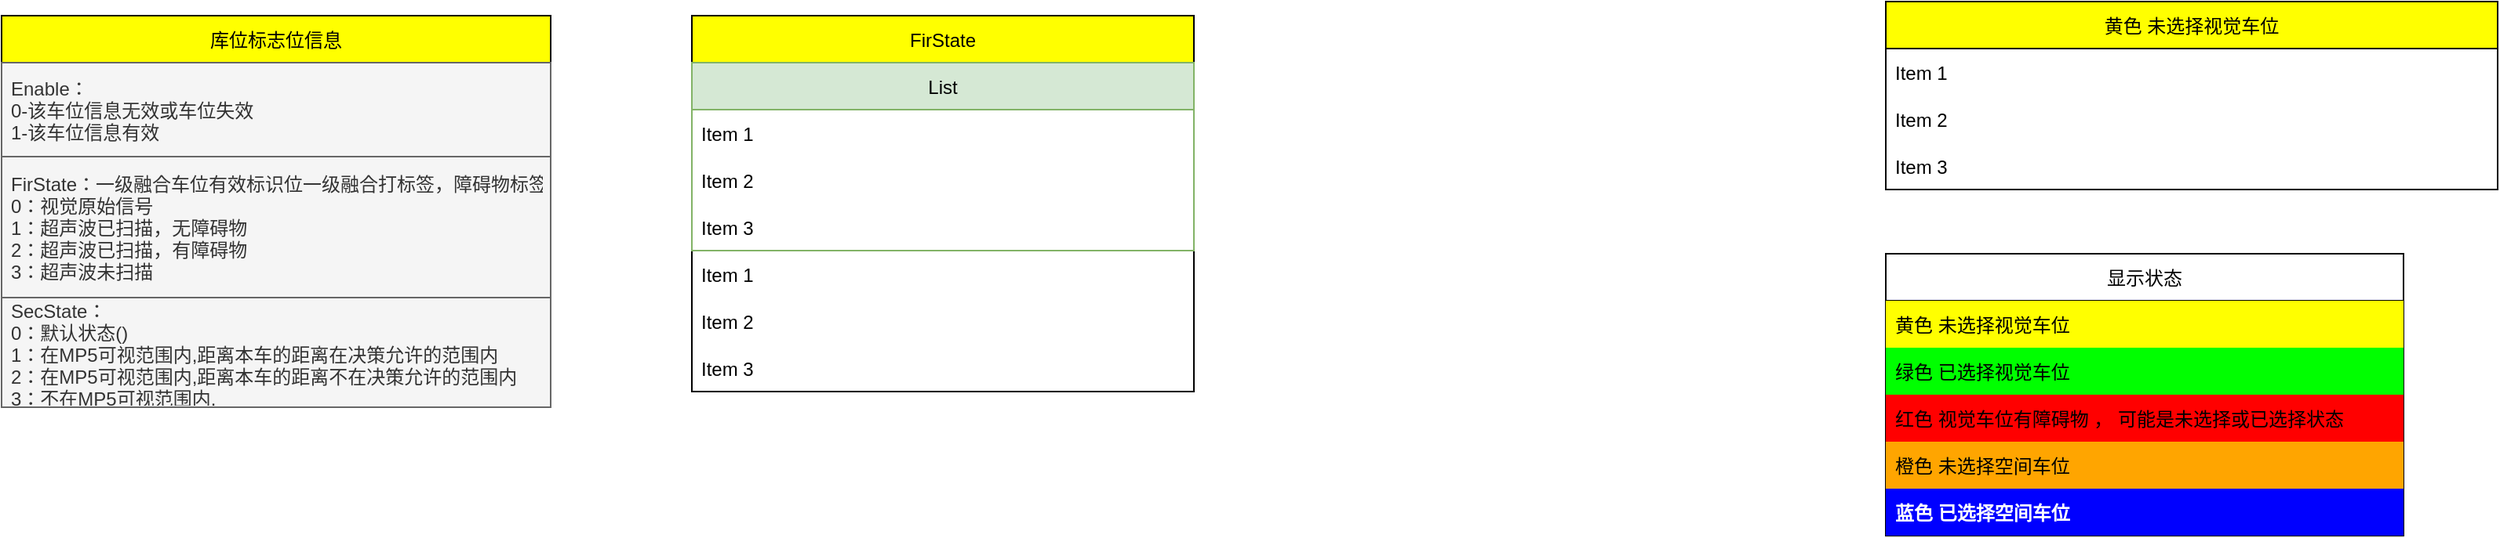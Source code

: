 <mxfile version="15.5.0" type="github">
  <diagram id="82PmtIhgX8jkiUEYPpQO" name="第 1 页">
    <mxGraphModel dx="1038" dy="536" grid="1" gridSize="10" guides="1" tooltips="1" connect="1" arrows="1" fold="1" page="1" pageScale="1" pageWidth="827" pageHeight="1169" math="0" shadow="0">
      <root>
        <mxCell id="0" />
        <mxCell id="1" parent="0" />
        <mxCell id="EbNDTZ_1CjkCkVcdBUa7-1" value="显示状态" style="swimlane;fontStyle=0;childLayout=stackLayout;horizontal=1;startSize=30;horizontalStack=0;resizeParent=1;resizeParentMax=0;resizeLast=0;collapsible=1;marginBottom=0;" parent="1" vertex="1">
          <mxGeometry x="1241" y="231" width="330" height="180" as="geometry" />
        </mxCell>
        <mxCell id="EbNDTZ_1CjkCkVcdBUa7-2" value="黄色   未选择视觉车位 " style="text;strokeColor=none;fillColor=#FFFF00;align=left;verticalAlign=middle;spacingLeft=4;spacingRight=4;overflow=hidden;points=[[0,0.5],[1,0.5]];portConstraint=eastwest;rotatable=0;" parent="EbNDTZ_1CjkCkVcdBUa7-1" vertex="1">
          <mxGeometry y="30" width="330" height="30" as="geometry" />
        </mxCell>
        <mxCell id="EbNDTZ_1CjkCkVcdBUa7-3" value="绿色 已选择视觉车位" style="text;strokeColor=none;fillColor=#00FF00;align=left;verticalAlign=middle;spacingLeft=4;spacingRight=4;overflow=hidden;points=[[0,0.5],[1,0.5]];portConstraint=eastwest;rotatable=0;" parent="EbNDTZ_1CjkCkVcdBUa7-1" vertex="1">
          <mxGeometry y="60" width="330" height="30" as="geometry" />
        </mxCell>
        <mxCell id="EbNDTZ_1CjkCkVcdBUa7-6" value="红色  视觉车位有障碍物 ， 可能是未选择或已选择状态" style="text;strokeColor=none;fillColor=#FF0000;align=left;verticalAlign=middle;spacingLeft=4;spacingRight=4;overflow=hidden;points=[[0,0.5],[1,0.5]];portConstraint=eastwest;rotatable=0;" parent="EbNDTZ_1CjkCkVcdBUa7-1" vertex="1">
          <mxGeometry y="90" width="330" height="30" as="geometry" />
        </mxCell>
        <mxCell id="EbNDTZ_1CjkCkVcdBUa7-4" value="橙色   未选择空间车位" style="text;strokeColor=none;fillColor=#FFA500;align=left;verticalAlign=middle;spacingLeft=4;spacingRight=4;overflow=hidden;points=[[0,0.5],[1,0.5]];portConstraint=eastwest;rotatable=0;" parent="EbNDTZ_1CjkCkVcdBUa7-1" vertex="1">
          <mxGeometry y="120" width="330" height="30" as="geometry" />
        </mxCell>
        <mxCell id="EbNDTZ_1CjkCkVcdBUa7-5" value="蓝色 已选择空间车位" style="text;strokeColor=none;fillColor=#0000FF;align=left;verticalAlign=middle;spacingLeft=4;spacingRight=4;overflow=hidden;points=[[0,0.5],[1,0.5]];portConstraint=eastwest;rotatable=0;fontStyle=1;fontColor=#FFFFFF;" parent="EbNDTZ_1CjkCkVcdBUa7-1" vertex="1">
          <mxGeometry y="150" width="330" height="30" as="geometry" />
        </mxCell>
        <mxCell id="EbNDTZ_1CjkCkVcdBUa7-11" value="库位标志位信息" style="swimlane;fontStyle=0;childLayout=stackLayout;horizontal=1;startSize=30;horizontalStack=0;resizeParent=1;resizeParentMax=0;resizeLast=0;collapsible=1;marginBottom=0;fontColor=#000000;fillColor=#FFFF00;" parent="1" vertex="1">
          <mxGeometry x="40" y="79" width="350" height="250" as="geometry" />
        </mxCell>
        <mxCell id="EbNDTZ_1CjkCkVcdBUa7-13" value="Enable：&#xa;0-该车位信息无效或车位失效&#xa;1-该车位信息有效" style="text;strokeColor=#666666;fillColor=#f5f5f5;align=left;verticalAlign=middle;spacingLeft=4;spacingRight=4;overflow=hidden;points=[[0,0.5],[1,0.5]];portConstraint=eastwest;rotatable=0;fontColor=#333333;" parent="EbNDTZ_1CjkCkVcdBUa7-11" vertex="1">
          <mxGeometry y="30" width="350" height="60" as="geometry" />
        </mxCell>
        <mxCell id="EbNDTZ_1CjkCkVcdBUa7-12" value="FirState：一级融合车位有效标识位一级融合打标签，障碍物标签）&#xa;0：视觉原始信号&#xa;1：超声波已扫描，无障碍物&#xa;2：超声波已扫描，有障碍物&#xa;3：超声波未扫描" style="text;strokeColor=#666666;fillColor=#f5f5f5;align=left;verticalAlign=middle;spacingLeft=4;spacingRight=4;overflow=hidden;points=[[0,0.5],[1,0.5]];portConstraint=eastwest;rotatable=0;fontColor=#333333;" parent="EbNDTZ_1CjkCkVcdBUa7-11" vertex="1">
          <mxGeometry y="90" width="350" height="90" as="geometry" />
        </mxCell>
        <mxCell id="EbNDTZ_1CjkCkVcdBUa7-14" value="SecState：&#xa;0：默认状态()&#xa;1：在MP5可视范围内,距离本车的距离在决策允许的范围内&#xa;2：在MP5可视范围内,距离本车的距离不在决策允许的范围内&#xa;3：不在MP5可视范围内.&#xa;&#xa;" style="text;strokeColor=#666666;fillColor=#f5f5f5;align=left;verticalAlign=middle;spacingLeft=4;spacingRight=4;overflow=hidden;points=[[0,0.5],[1,0.5]];portConstraint=eastwest;rotatable=0;fontColor=#333333;" parent="EbNDTZ_1CjkCkVcdBUa7-11" vertex="1">
          <mxGeometry y="180" width="350" height="70" as="geometry" />
        </mxCell>
        <mxCell id="EbNDTZ_1CjkCkVcdBUa7-15" value="黄色   未选择视觉车位 " style="swimlane;fontStyle=0;childLayout=stackLayout;horizontal=1;startSize=30;horizontalStack=0;resizeParent=1;resizeParentMax=0;resizeLast=0;collapsible=1;marginBottom=0;fontColor=#000000;fillColor=#FFFF00;" parent="1" vertex="1">
          <mxGeometry x="1241" y="70" width="390" height="120" as="geometry" />
        </mxCell>
        <mxCell id="EbNDTZ_1CjkCkVcdBUa7-16" value="Item 1" style="text;strokeColor=none;fillColor=none;align=left;verticalAlign=middle;spacingLeft=4;spacingRight=4;overflow=hidden;points=[[0,0.5],[1,0.5]];portConstraint=eastwest;rotatable=0;fontColor=#000000;" parent="EbNDTZ_1CjkCkVcdBUa7-15" vertex="1">
          <mxGeometry y="30" width="390" height="30" as="geometry" />
        </mxCell>
        <mxCell id="EbNDTZ_1CjkCkVcdBUa7-17" value="Item 2" style="text;strokeColor=none;fillColor=none;align=left;verticalAlign=middle;spacingLeft=4;spacingRight=4;overflow=hidden;points=[[0,0.5],[1,0.5]];portConstraint=eastwest;rotatable=0;fontColor=#000000;" parent="EbNDTZ_1CjkCkVcdBUa7-15" vertex="1">
          <mxGeometry y="60" width="390" height="30" as="geometry" />
        </mxCell>
        <mxCell id="EbNDTZ_1CjkCkVcdBUa7-18" value="Item 3" style="text;strokeColor=none;fillColor=none;align=left;verticalAlign=middle;spacingLeft=4;spacingRight=4;overflow=hidden;points=[[0,0.5],[1,0.5]];portConstraint=eastwest;rotatable=0;fontColor=#000000;" parent="EbNDTZ_1CjkCkVcdBUa7-15" vertex="1">
          <mxGeometry y="90" width="390" height="30" as="geometry" />
        </mxCell>
        <mxCell id="WpMTkYlcCkgaBXwrseWi-1" value="FirState" style="swimlane;fontStyle=0;childLayout=stackLayout;horizontal=1;startSize=30;horizontalStack=0;resizeParent=1;resizeParentMax=0;resizeLast=0;collapsible=1;marginBottom=0;fillColor=#FFFF00;" vertex="1" parent="1">
          <mxGeometry x="480" y="79" width="320" height="240" as="geometry" />
        </mxCell>
        <mxCell id="WpMTkYlcCkgaBXwrseWi-5" value="List" style="swimlane;fontStyle=0;childLayout=stackLayout;horizontal=1;startSize=30;horizontalStack=0;resizeParent=1;resizeParentMax=0;resizeLast=0;collapsible=1;marginBottom=0;fillColor=#d5e8d4;strokeColor=#82b366;" vertex="1" parent="WpMTkYlcCkgaBXwrseWi-1">
          <mxGeometry y="30" width="320" height="120" as="geometry" />
        </mxCell>
        <mxCell id="WpMTkYlcCkgaBXwrseWi-6" value="Item 1" style="text;strokeColor=none;fillColor=none;align=left;verticalAlign=middle;spacingLeft=4;spacingRight=4;overflow=hidden;points=[[0,0.5],[1,0.5]];portConstraint=eastwest;rotatable=0;" vertex="1" parent="WpMTkYlcCkgaBXwrseWi-5">
          <mxGeometry y="30" width="320" height="30" as="geometry" />
        </mxCell>
        <mxCell id="WpMTkYlcCkgaBXwrseWi-7" value="Item 2" style="text;strokeColor=none;fillColor=none;align=left;verticalAlign=middle;spacingLeft=4;spacingRight=4;overflow=hidden;points=[[0,0.5],[1,0.5]];portConstraint=eastwest;rotatable=0;" vertex="1" parent="WpMTkYlcCkgaBXwrseWi-5">
          <mxGeometry y="60" width="320" height="30" as="geometry" />
        </mxCell>
        <mxCell id="WpMTkYlcCkgaBXwrseWi-8" value="Item 3" style="text;strokeColor=none;fillColor=none;align=left;verticalAlign=middle;spacingLeft=4;spacingRight=4;overflow=hidden;points=[[0,0.5],[1,0.5]];portConstraint=eastwest;rotatable=0;" vertex="1" parent="WpMTkYlcCkgaBXwrseWi-5">
          <mxGeometry y="90" width="320" height="30" as="geometry" />
        </mxCell>
        <mxCell id="WpMTkYlcCkgaBXwrseWi-2" value="Item 1" style="text;strokeColor=none;fillColor=none;align=left;verticalAlign=middle;spacingLeft=4;spacingRight=4;overflow=hidden;points=[[0,0.5],[1,0.5]];portConstraint=eastwest;rotatable=0;" vertex="1" parent="WpMTkYlcCkgaBXwrseWi-1">
          <mxGeometry y="150" width="320" height="30" as="geometry" />
        </mxCell>
        <mxCell id="WpMTkYlcCkgaBXwrseWi-3" value="Item 2" style="text;strokeColor=none;fillColor=none;align=left;verticalAlign=middle;spacingLeft=4;spacingRight=4;overflow=hidden;points=[[0,0.5],[1,0.5]];portConstraint=eastwest;rotatable=0;" vertex="1" parent="WpMTkYlcCkgaBXwrseWi-1">
          <mxGeometry y="180" width="320" height="30" as="geometry" />
        </mxCell>
        <mxCell id="WpMTkYlcCkgaBXwrseWi-4" value="Item 3" style="text;strokeColor=none;fillColor=none;align=left;verticalAlign=middle;spacingLeft=4;spacingRight=4;overflow=hidden;points=[[0,0.5],[1,0.5]];portConstraint=eastwest;rotatable=0;" vertex="1" parent="WpMTkYlcCkgaBXwrseWi-1">
          <mxGeometry y="210" width="320" height="30" as="geometry" />
        </mxCell>
      </root>
    </mxGraphModel>
  </diagram>
</mxfile>
